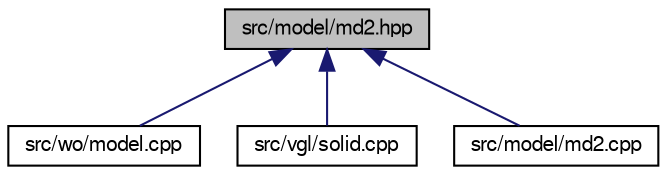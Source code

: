 digraph "src/model/md2.hpp"
{
 // LATEX_PDF_SIZE
  bgcolor="transparent";
  edge [fontname="FreeSans",fontsize="10",labelfontname="FreeSans",labelfontsize="10"];
  node [fontname="FreeSans",fontsize="10",shape=record];
  Node1 [label="src/model/md2.hpp",height=0.2,width=0.4,color="black", fillcolor="grey75", style="filled", fontcolor="black",tooltip=" "];
  Node1 -> Node2 [dir="back",color="midnightblue",fontsize="10",style="solid",fontname="FreeSans"];
  Node2 [label="src/wo/model.cpp",height=0.2,width=0.4,color="black",URL="$a00587.html",tooltip=" "];
  Node1 -> Node3 [dir="back",color="midnightblue",fontsize="10",style="solid",fontname="FreeSans"];
  Node3 [label="src/vgl/solid.cpp",height=0.2,width=0.4,color="black",URL="$a00995.html",tooltip=" "];
  Node1 -> Node4 [dir="back",color="midnightblue",fontsize="10",style="solid",fontname="FreeSans"];
  Node4 [label="src/model/md2.cpp",height=0.2,width=0.4,color="black",URL="$a01187.html",tooltip=" "];
}
